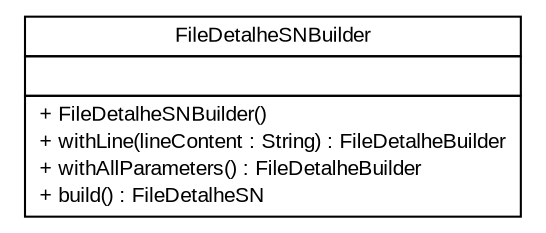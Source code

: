 #!/usr/local/bin/dot
#
# Class diagram 
# Generated by UMLGraph version R5_6 (http://www.umlgraph.org/)
#

digraph G {
	edge [fontname="arial",fontsize=10,labelfontname="arial",labelfontsize=10];
	node [fontname="arial",fontsize=10,shape=plaintext];
	nodesep=0.25;
	ranksep=0.5;
	// br.gov.to.sefaz.arr.processamento.domain.detalhe.simplesnacional.builder.FileDetalheSNBuilder
	c137379 [label=<<table title="br.gov.to.sefaz.arr.processamento.domain.detalhe.simplesnacional.builder.FileDetalheSNBuilder" border="0" cellborder="1" cellspacing="0" cellpadding="2" port="p" href="./FileDetalheSNBuilder.html">
		<tr><td><table border="0" cellspacing="0" cellpadding="1">
<tr><td align="center" balign="center"> FileDetalheSNBuilder </td></tr>
		</table></td></tr>
		<tr><td><table border="0" cellspacing="0" cellpadding="1">
<tr><td align="left" balign="left">  </td></tr>
		</table></td></tr>
		<tr><td><table border="0" cellspacing="0" cellpadding="1">
<tr><td align="left" balign="left"> + FileDetalheSNBuilder() </td></tr>
<tr><td align="left" balign="left"> + withLine(lineContent : String) : FileDetalheBuilder </td></tr>
<tr><td align="left" balign="left"> + withAllParameters() : FileDetalheBuilder </td></tr>
<tr><td align="left" balign="left"> + build() : FileDetalheSN </td></tr>
		</table></td></tr>
		</table>>, URL="./FileDetalheSNBuilder.html", fontname="arial", fontcolor="black", fontsize=10.0];
}

